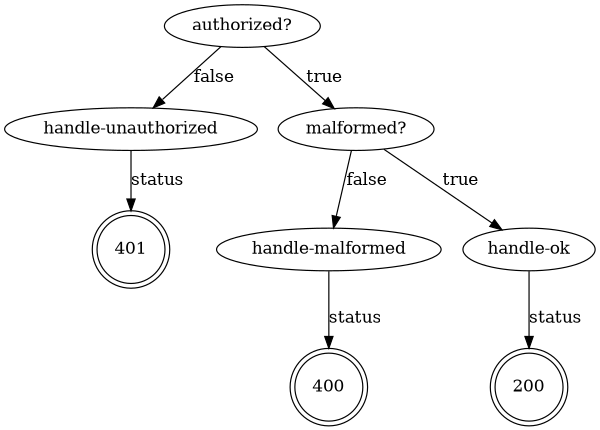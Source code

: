 digraph liberator_decisions {
    rankdir=TB;
    dpi=150;
    size="4,4";
    node [shape = doublecircle]; 401 400 200;
    node [shape = oval];
    "authorized?" -> "handle-unauthorized" [ label = "false" ];
    "authorized?" -> "malformed?" [ label = "true" ];
    "malformed?" -> "handle-malformed" [ label = "false" ];
    "malformed?" -> "handle-ok" [ label = "true" ];
    "handle-unauthorized" -> 401 [ label = "status"]
    "handle-malformed" -> 400 [label = "status"]
    "handle-ok" -> 200 [label = "status"]
}
